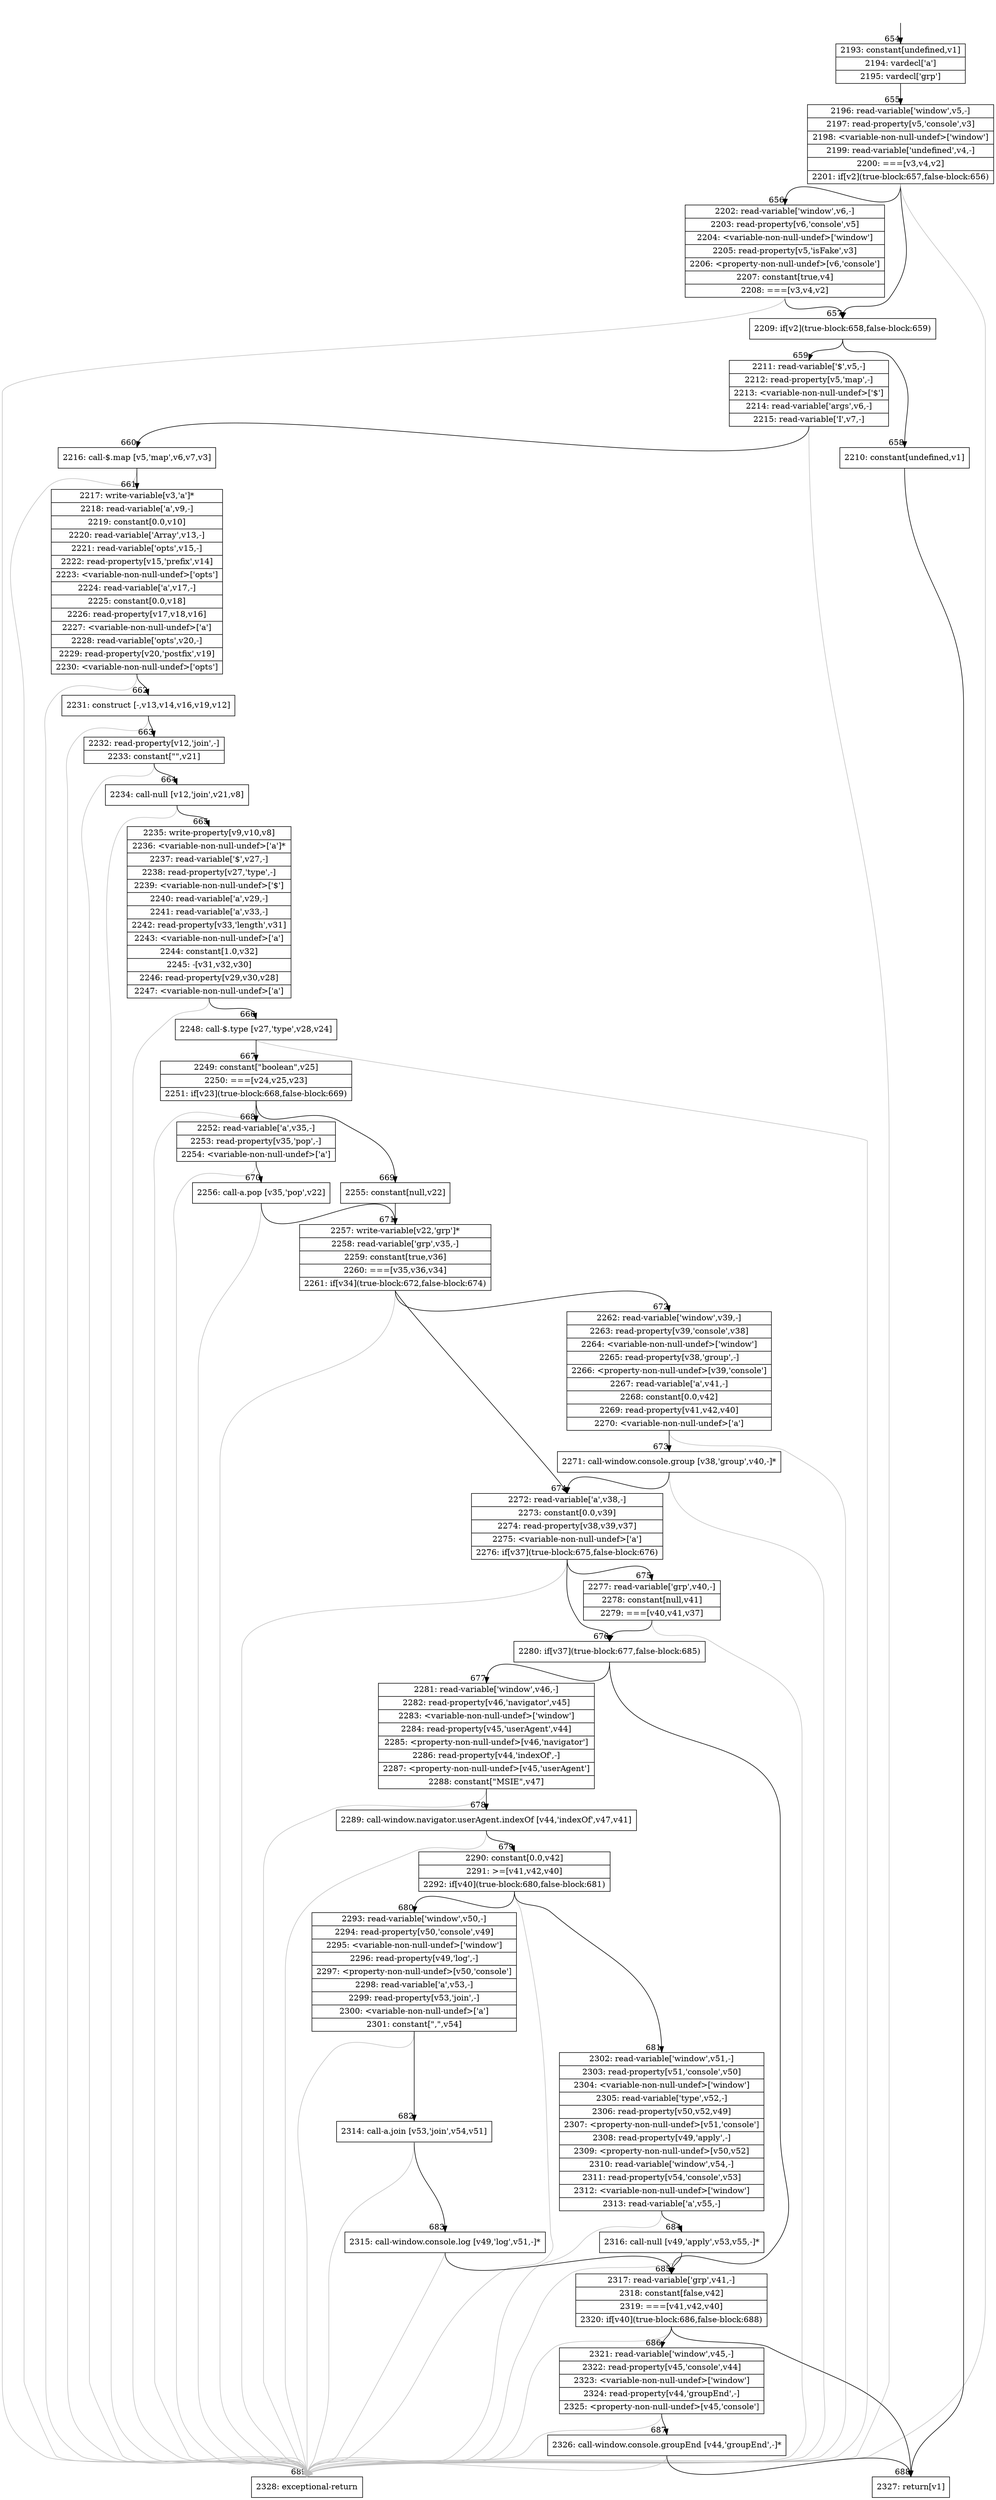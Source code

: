 digraph {
rankdir="TD"
BB_entry44[shape=none,label=""];
BB_entry44 -> BB654 [tailport=s, headport=n, headlabel="    654"]
BB654 [shape=record label="{2193: constant[undefined,v1]|2194: vardecl['a']|2195: vardecl['grp']}" ] 
BB654 -> BB655 [tailport=s, headport=n, headlabel="      655"]
BB655 [shape=record label="{2196: read-variable['window',v5,-]|2197: read-property[v5,'console',v3]|2198: \<variable-non-null-undef\>['window']|2199: read-variable['undefined',v4,-]|2200: ===[v3,v4,v2]|2201: if[v2](true-block:657,false-block:656)}" ] 
BB655 -> BB657 [tailport=s, headport=n, headlabel="      657"]
BB655 -> BB656 [tailport=s, headport=n, headlabel="      656"]
BB655 -> BB689 [tailport=s, headport=n, color=gray, headlabel="      689"]
BB656 [shape=record label="{2202: read-variable['window',v6,-]|2203: read-property[v6,'console',v5]|2204: \<variable-non-null-undef\>['window']|2205: read-property[v5,'isFake',v3]|2206: \<property-non-null-undef\>[v6,'console']|2207: constant[true,v4]|2208: ===[v3,v4,v2]}" ] 
BB656 -> BB657 [tailport=s, headport=n]
BB656 -> BB689 [tailport=s, headport=n, color=gray]
BB657 [shape=record label="{2209: if[v2](true-block:658,false-block:659)}" ] 
BB657 -> BB658 [tailport=s, headport=n, headlabel="      658"]
BB657 -> BB659 [tailport=s, headport=n, headlabel="      659"]
BB658 [shape=record label="{2210: constant[undefined,v1]}" ] 
BB658 -> BB688 [tailport=s, headport=n, headlabel="      688"]
BB659 [shape=record label="{2211: read-variable['$',v5,-]|2212: read-property[v5,'map',-]|2213: \<variable-non-null-undef\>['$']|2214: read-variable['args',v6,-]|2215: read-variable['I',v7,-]}" ] 
BB659 -> BB660 [tailport=s, headport=n, headlabel="      660"]
BB659 -> BB689 [tailport=s, headport=n, color=gray]
BB660 [shape=record label="{2216: call-$.map [v5,'map',v6,v7,v3]}" ] 
BB660 -> BB661 [tailport=s, headport=n, headlabel="      661"]
BB660 -> BB689 [tailport=s, headport=n, color=gray]
BB661 [shape=record label="{2217: write-variable[v3,'a']*|2218: read-variable['a',v9,-]|2219: constant[0.0,v10]|2220: read-variable['Array',v13,-]|2221: read-variable['opts',v15,-]|2222: read-property[v15,'prefix',v14]|2223: \<variable-non-null-undef\>['opts']|2224: read-variable['a',v17,-]|2225: constant[0.0,v18]|2226: read-property[v17,v18,v16]|2227: \<variable-non-null-undef\>['a']|2228: read-variable['opts',v20,-]|2229: read-property[v20,'postfix',v19]|2230: \<variable-non-null-undef\>['opts']}" ] 
BB661 -> BB662 [tailport=s, headport=n, headlabel="      662"]
BB661 -> BB689 [tailport=s, headport=n, color=gray]
BB662 [shape=record label="{2231: construct [-,v13,v14,v16,v19,v12]}" ] 
BB662 -> BB663 [tailport=s, headport=n, headlabel="      663"]
BB662 -> BB689 [tailport=s, headport=n, color=gray]
BB663 [shape=record label="{2232: read-property[v12,'join',-]|2233: constant[\"\",v21]}" ] 
BB663 -> BB664 [tailport=s, headport=n, headlabel="      664"]
BB663 -> BB689 [tailport=s, headport=n, color=gray]
BB664 [shape=record label="{2234: call-null [v12,'join',v21,v8]}" ] 
BB664 -> BB665 [tailport=s, headport=n, headlabel="      665"]
BB664 -> BB689 [tailport=s, headport=n, color=gray]
BB665 [shape=record label="{2235: write-property[v9,v10,v8]|2236: \<variable-non-null-undef\>['a']*|2237: read-variable['$',v27,-]|2238: read-property[v27,'type',-]|2239: \<variable-non-null-undef\>['$']|2240: read-variable['a',v29,-]|2241: read-variable['a',v33,-]|2242: read-property[v33,'length',v31]|2243: \<variable-non-null-undef\>['a']|2244: constant[1.0,v32]|2245: -[v31,v32,v30]|2246: read-property[v29,v30,v28]|2247: \<variable-non-null-undef\>['a']}" ] 
BB665 -> BB666 [tailport=s, headport=n, headlabel="      666"]
BB665 -> BB689 [tailport=s, headport=n, color=gray]
BB666 [shape=record label="{2248: call-$.type [v27,'type',v28,v24]}" ] 
BB666 -> BB667 [tailport=s, headport=n, headlabel="      667"]
BB666 -> BB689 [tailport=s, headport=n, color=gray]
BB667 [shape=record label="{2249: constant[\"boolean\",v25]|2250: ===[v24,v25,v23]|2251: if[v23](true-block:668,false-block:669)}" ] 
BB667 -> BB668 [tailport=s, headport=n, headlabel="      668"]
BB667 -> BB669 [tailport=s, headport=n, headlabel="      669"]
BB667 -> BB689 [tailport=s, headport=n, color=gray]
BB668 [shape=record label="{2252: read-variable['a',v35,-]|2253: read-property[v35,'pop',-]|2254: \<variable-non-null-undef\>['a']}" ] 
BB668 -> BB670 [tailport=s, headport=n, headlabel="      670"]
BB668 -> BB689 [tailport=s, headport=n, color=gray]
BB669 [shape=record label="{2255: constant[null,v22]}" ] 
BB669 -> BB671 [tailport=s, headport=n, headlabel="      671"]
BB670 [shape=record label="{2256: call-a.pop [v35,'pop',v22]}" ] 
BB670 -> BB671 [tailport=s, headport=n]
BB670 -> BB689 [tailport=s, headport=n, color=gray]
BB671 [shape=record label="{2257: write-variable[v22,'grp']*|2258: read-variable['grp',v35,-]|2259: constant[true,v36]|2260: ===[v35,v36,v34]|2261: if[v34](true-block:672,false-block:674)}" ] 
BB671 -> BB672 [tailport=s, headport=n, headlabel="      672"]
BB671 -> BB674 [tailport=s, headport=n, headlabel="      674"]
BB671 -> BB689 [tailport=s, headport=n, color=gray]
BB672 [shape=record label="{2262: read-variable['window',v39,-]|2263: read-property[v39,'console',v38]|2264: \<variable-non-null-undef\>['window']|2265: read-property[v38,'group',-]|2266: \<property-non-null-undef\>[v39,'console']|2267: read-variable['a',v41,-]|2268: constant[0.0,v42]|2269: read-property[v41,v42,v40]|2270: \<variable-non-null-undef\>['a']}" ] 
BB672 -> BB673 [tailport=s, headport=n, headlabel="      673"]
BB672 -> BB689 [tailport=s, headport=n, color=gray]
BB673 [shape=record label="{2271: call-window.console.group [v38,'group',v40,-]*}" ] 
BB673 -> BB674 [tailport=s, headport=n]
BB673 -> BB689 [tailport=s, headport=n, color=gray]
BB674 [shape=record label="{2272: read-variable['a',v38,-]|2273: constant[0.0,v39]|2274: read-property[v38,v39,v37]|2275: \<variable-non-null-undef\>['a']|2276: if[v37](true-block:675,false-block:676)}" ] 
BB674 -> BB676 [tailport=s, headport=n, headlabel="      676"]
BB674 -> BB675 [tailport=s, headport=n, headlabel="      675"]
BB674 -> BB689 [tailport=s, headport=n, color=gray]
BB675 [shape=record label="{2277: read-variable['grp',v40,-]|2278: constant[null,v41]|2279: ===[v40,v41,v37]}" ] 
BB675 -> BB676 [tailport=s, headport=n]
BB675 -> BB689 [tailport=s, headport=n, color=gray]
BB676 [shape=record label="{2280: if[v37](true-block:677,false-block:685)}" ] 
BB676 -> BB677 [tailport=s, headport=n, headlabel="      677"]
BB676 -> BB685 [tailport=s, headport=n, headlabel="      685"]
BB677 [shape=record label="{2281: read-variable['window',v46,-]|2282: read-property[v46,'navigator',v45]|2283: \<variable-non-null-undef\>['window']|2284: read-property[v45,'userAgent',v44]|2285: \<property-non-null-undef\>[v46,'navigator']|2286: read-property[v44,'indexOf',-]|2287: \<property-non-null-undef\>[v45,'userAgent']|2288: constant[\"MSIE\",v47]}" ] 
BB677 -> BB678 [tailport=s, headport=n, headlabel="      678"]
BB677 -> BB689 [tailport=s, headport=n, color=gray]
BB678 [shape=record label="{2289: call-window.navigator.userAgent.indexOf [v44,'indexOf',v47,v41]}" ] 
BB678 -> BB679 [tailport=s, headport=n, headlabel="      679"]
BB678 -> BB689 [tailport=s, headport=n, color=gray]
BB679 [shape=record label="{2290: constant[0.0,v42]|2291: \>=[v41,v42,v40]|2292: if[v40](true-block:680,false-block:681)}" ] 
BB679 -> BB680 [tailport=s, headport=n, headlabel="      680"]
BB679 -> BB681 [tailport=s, headport=n, headlabel="      681"]
BB679 -> BB689 [tailport=s, headport=n, color=gray]
BB680 [shape=record label="{2293: read-variable['window',v50,-]|2294: read-property[v50,'console',v49]|2295: \<variable-non-null-undef\>['window']|2296: read-property[v49,'log',-]|2297: \<property-non-null-undef\>[v50,'console']|2298: read-variable['a',v53,-]|2299: read-property[v53,'join',-]|2300: \<variable-non-null-undef\>['a']|2301: constant[\",\",v54]}" ] 
BB680 -> BB682 [tailport=s, headport=n, headlabel="      682"]
BB680 -> BB689 [tailport=s, headport=n, color=gray]
BB681 [shape=record label="{2302: read-variable['window',v51,-]|2303: read-property[v51,'console',v50]|2304: \<variable-non-null-undef\>['window']|2305: read-variable['type',v52,-]|2306: read-property[v50,v52,v49]|2307: \<property-non-null-undef\>[v51,'console']|2308: read-property[v49,'apply',-]|2309: \<property-non-null-undef\>[v50,v52]|2310: read-variable['window',v54,-]|2311: read-property[v54,'console',v53]|2312: \<variable-non-null-undef\>['window']|2313: read-variable['a',v55,-]}" ] 
BB681 -> BB684 [tailport=s, headport=n, headlabel="      684"]
BB681 -> BB689 [tailport=s, headport=n, color=gray]
BB682 [shape=record label="{2314: call-a.join [v53,'join',v54,v51]}" ] 
BB682 -> BB683 [tailport=s, headport=n, headlabel="      683"]
BB682 -> BB689 [tailport=s, headport=n, color=gray]
BB683 [shape=record label="{2315: call-window.console.log [v49,'log',v51,-]*}" ] 
BB683 -> BB685 [tailport=s, headport=n]
BB683 -> BB689 [tailport=s, headport=n, color=gray]
BB684 [shape=record label="{2316: call-null [v49,'apply',v53,v55,-]*}" ] 
BB684 -> BB685 [tailport=s, headport=n]
BB684 -> BB689 [tailport=s, headport=n, color=gray]
BB685 [shape=record label="{2317: read-variable['grp',v41,-]|2318: constant[false,v42]|2319: ===[v41,v42,v40]|2320: if[v40](true-block:686,false-block:688)}" ] 
BB685 -> BB686 [tailport=s, headport=n, headlabel="      686"]
BB685 -> BB688 [tailport=s, headport=n]
BB685 -> BB689 [tailport=s, headport=n, color=gray]
BB686 [shape=record label="{2321: read-variable['window',v45,-]|2322: read-property[v45,'console',v44]|2323: \<variable-non-null-undef\>['window']|2324: read-property[v44,'groupEnd',-]|2325: \<property-non-null-undef\>[v45,'console']}" ] 
BB686 -> BB687 [tailport=s, headport=n, headlabel="      687"]
BB686 -> BB689 [tailport=s, headport=n, color=gray]
BB687 [shape=record label="{2326: call-window.console.groupEnd [v44,'groupEnd',-]*}" ] 
BB687 -> BB688 [tailport=s, headport=n]
BB687 -> BB689 [tailport=s, headport=n, color=gray]
BB688 [shape=record label="{2327: return[v1]}" ] 
BB689 [shape=record label="{2328: exceptional-return}" ] 
//#$~ 587
}
